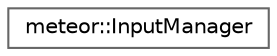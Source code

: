 digraph "Graphical Class Hierarchy"
{
 // LATEX_PDF_SIZE
  bgcolor="transparent";
  edge [fontname=Helvetica,fontsize=10,labelfontname=Helvetica,labelfontsize=10];
  node [fontname=Helvetica,fontsize=10,shape=box,height=0.2,width=0.4];
  rankdir="LR";
  Node0 [id="Node000000",label="meteor::InputManager",height=0.2,width=0.4,color="grey40", fillcolor="white", style="filled",URL="$classmeteor_1_1_input_manager.html",tooltip="manages user input events."];
}
